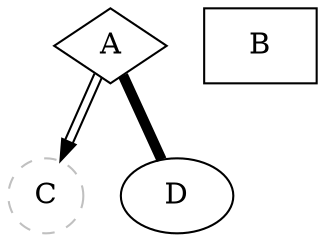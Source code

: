 digraph test340282366920938463463374607431768211456 {

  A [shape=diamond]
  B [shape=box]
  C [shape=circle]

   [style=dashed, color=grey]
  A -> C [color="black:invis:black"]
  A -> D [penwidth=5, arrowhead=none]

}
